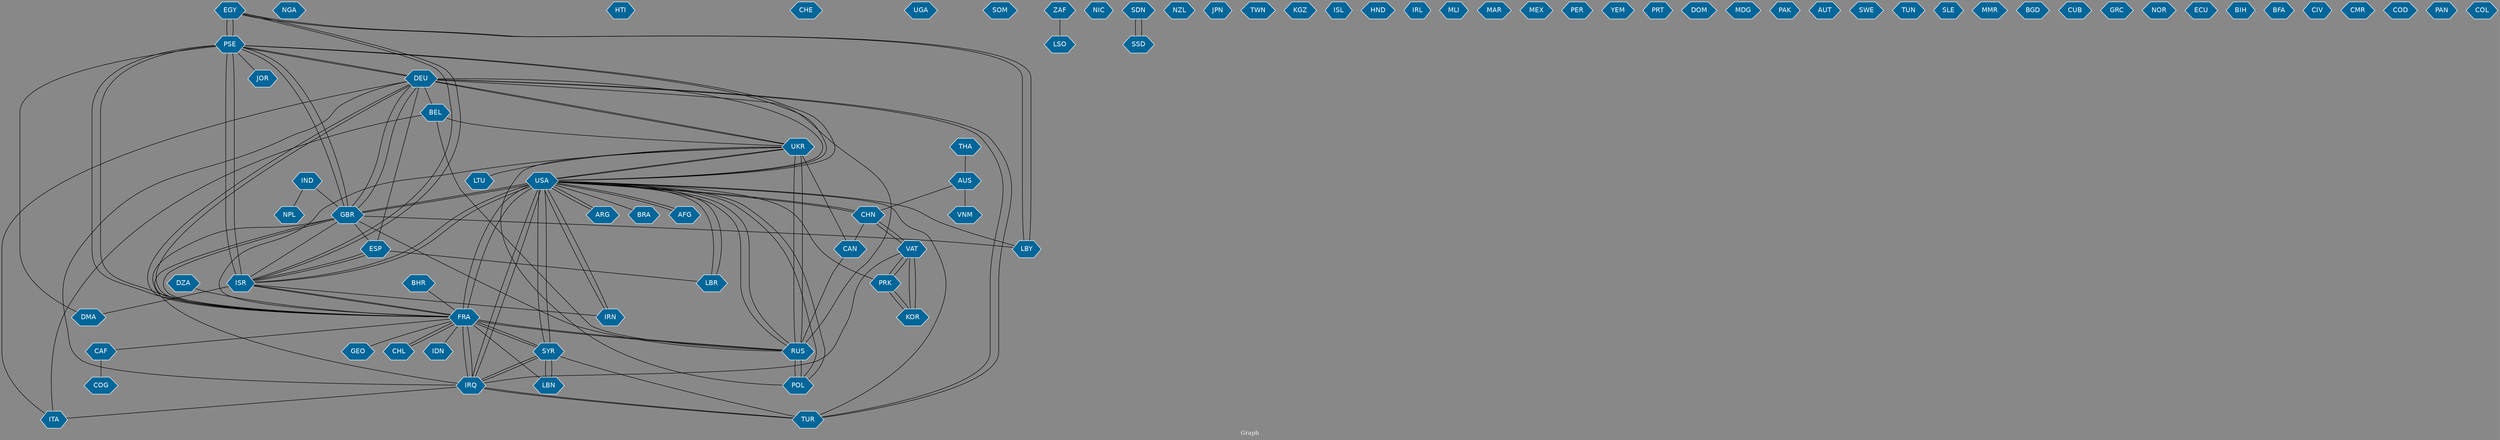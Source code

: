 // Countries together in item graph
graph {
	graph [bgcolor="#888888" fontcolor=white fontsize=12 label="Graph" outputorder=edgesfirst overlap=prism]
	node [color=white fillcolor="#006699" fontcolor=white fontname=Helvetica shape=hexagon style=filled]
	edge [arrowhead=open color=black fontcolor=white fontname=Courier fontsize=12]
		EGY [label=EGY]
		PSE [label=PSE]
		DEU [label=DEU]
		BEL [label=BEL]
		TUR [label=TUR]
		GBR [label=GBR]
		FRA [label=FRA]
		SYR [label=SYR]
		IRQ [label=IRQ]
		ARG [label=ARG]
		USA [label=USA]
		UKR [label=UKR]
		RUS [label=RUS]
		ISR [label=ISR]
		NGA [label=NGA]
		HTI [label=HTI]
		CHE [label=CHE]
		BRA [label=BRA]
		UGA [label=UGA]
		SOM [label=SOM]
		CAF [label=CAF]
		ZAF [label=ZAF]
		LSO [label=LSO]
		ESP [label=ESP]
		NIC [label=NIC]
		SDN [label=SDN]
		SSD [label=SSD]
		NZL [label=NZL]
		IND [label=IND]
		JPN [label=JPN]
		TWN [label=TWN]
		DMA [label=DMA]
		AFG [label=AFG]
		KGZ [label=KGZ]
		IRN [label=IRN]
		LBN [label=LBN]
		CHN [label=CHN]
		CAN [label=CAN]
		KOR [label=KOR]
		ISL [label=ISL]
		THA [label=THA]
		AUS [label=AUS]
		HND [label=HND]
		POL [label=POL]
		IRL [label=IRL]
		VAT [label=VAT]
		MLI [label=MLI]
		VNM [label=VNM]
		ITA [label=ITA]
		MAR [label=MAR]
		MEX [label=MEX]
		PER [label=PER]
		YEM [label=YEM]
		CHL [label=CHL]
		PRT [label=PRT]
		IDN [label=IDN]
		DOM [label=DOM]
		MDG [label=MDG]
		BHR [label=BHR]
		PAK [label=PAK]
		JOR [label=JOR]
		DZA [label=DZA]
		AUT [label=AUT]
		LBY [label=LBY]
		SWE [label=SWE]
		COG [label=COG]
		TUN [label=TUN]
		LBR [label=LBR]
		SLE [label=SLE]
		MMR [label=MMR]
		PRK [label=PRK]
		BGD [label=BGD]
		LTU [label=LTU]
		NPL [label=NPL]
		CUB [label=CUB]
		GRC [label=GRC]
		NOR [label=NOR]
		ECU [label=ECU]
		BIH [label=BIH]
		BFA [label=BFA]
		GEO [label=GEO]
		CIV [label=CIV]
		CMR [label=CMR]
		COD [label=COD]
		PAN [label=PAN]
		COL [label=COL]
			FRA -- IDN [weight=1]
			ISR -- DMA [weight=1]
			TUR -- SYR [weight=1]
			ARG -- USA [weight=4]
			IRQ -- DEU [weight=2]
			ISR -- FRA [weight=1]
			TUR -- DEU [weight=1]
			DEU -- PSE [weight=1]
			DEU -- UKR [weight=2]
			CHN -- CAN [weight=1]
			DEU -- GBR [weight=1]
			AFG -- USA [weight=3]
			IND -- GBR [weight=1]
			CAN -- RUS [weight=1]
			USA -- LBY [weight=1]
			ISR -- IRN [weight=1]
			SYR -- LBN [weight=4]
			LBR -- USA [weight=1]
			GBR -- PSE [weight=3]
			SDN -- SSD [weight=1]
			PSE -- JOR [weight=1]
			PSE -- GBR [weight=2]
			TUR -- USA [weight=1]
			DEU -- BEL [weight=1]
			PSE -- DMA [weight=1]
			IRQ -- FRA [weight=12]
			DEU -- ESP [weight=1]
			USA -- UKR [weight=1]
			USA -- IRN [weight=1]
			FRA -- GEO [weight=1]
			KOR -- PRK [weight=1]
			USA -- AFG [weight=3]
			DEU -- RUS [weight=2]
			CHN -- USA [weight=2]
			USA -- LBR [weight=1]
			EGY -- PSE [weight=6]
			PRK -- USA [weight=1]
			EGY -- ISR [weight=1]
			DEU -- ITA [weight=1]
			CAF -- COG [weight=1]
			GBR -- ISR [weight=3]
			KOR -- VAT [weight=2]
			GBR -- LBY [weight=1]
			USA -- SYR [weight=17]
			DZA -- FRA [weight=2]
			GBR -- DEU [weight=1]
			USA -- IRQ [weight=13]
			BEL -- UKR [weight=2]
			PSE -- EGY [weight=2]
			CHL -- FRA [weight=1]
			RUS -- POL [weight=3]
			LBN -- SYR [weight=3]
			UKR -- USA [weight=3]
			GBR -- ESP [weight=1]
			IRQ -- SYR [weight=2]
			PSE -- ISR [weight=37]
			BEL -- ITA [weight=2]
			TUR -- IRQ [weight=1]
			ZAF -- LSO [weight=1]
			PSE -- DEU [weight=1]
			VAT -- PRK [weight=1]
			USA -- RUS [weight=5]
			FRA -- DEU [weight=1]
			POL -- USA [weight=1]
			GBR -- IRQ [weight=1]
			FRA -- USA [weight=1]
			DEU -- FRA [weight=3]
			PSE -- FRA [weight=3]
			ISR -- PSE [weight=34]
			FRA -- GBR [weight=3]
			FRA -- CHL [weight=1]
			THA -- AUS [weight=1]
			UKR -- DEU [weight=3]
			ESP -- LBR [weight=1]
			GBR -- FRA [weight=1]
			VAT -- IRQ [weight=1]
			FRA -- SYR [weight=2]
			VAT -- CHN [weight=1]
			PRK -- KOR [weight=1]
			RUS -- UKR [weight=40]
			USA -- FRA [weight=1]
			FRA -- RUS [weight=5]
			IRN -- USA [weight=1]
			FRA -- PSE [weight=3]
			USA -- PSE [weight=2]
			VAT -- KOR [weight=3]
			ISR -- USA [weight=1]
			LBY -- EGY [weight=2]
			POL -- RUS [weight=1]
			FRA -- LBN [weight=2]
			EGY -- LBY [weight=1]
			USA -- BRA [weight=1]
			USA -- ARG [weight=2]
			GBR -- USA [weight=1]
			USA -- DEU [weight=2]
			ISR -- ESP [weight=1]
			USA -- ISR [weight=1]
			SYR -- USA [weight=7]
			SYR -- IRQ [weight=3]
			UKR -- RUS [weight=31]
			UKR -- LTU [weight=1]
			RUS -- FRA [weight=1]
			IRQ -- USA [weight=7]
			CAN -- UKR [weight=1]
			ESP -- ISR [weight=1]
			SSD -- SDN [weight=6]
			USA -- POL [weight=1]
			FRA -- IRQ [weight=13]
			PSE -- USA [weight=2]
			BHR -- FRA [weight=2]
			DEU -- TUR [weight=1]
			FRA -- CAF [weight=1]
			IRQ -- ITA [weight=1]
			RUS -- USA [weight=5]
			CHN -- VAT [weight=1]
			BEL -- RUS [weight=2]
			RUS -- GBR [weight=2]
			USA -- CHN [weight=2]
			SYR -- FRA [weight=2]
			POL -- UKR [weight=1]
			FRA -- ISR [weight=1]
			PRK -- VAT [weight=1]
			ISR -- EGY [weight=1]
			AUS -- CHN [weight=1]
			IRQ -- TUR [weight=1]
			USA -- GBR [weight=1]
			FRA -- UKR [weight=1]
			IND -- NPL [weight=1]
			AUS -- VNM [weight=1]
}